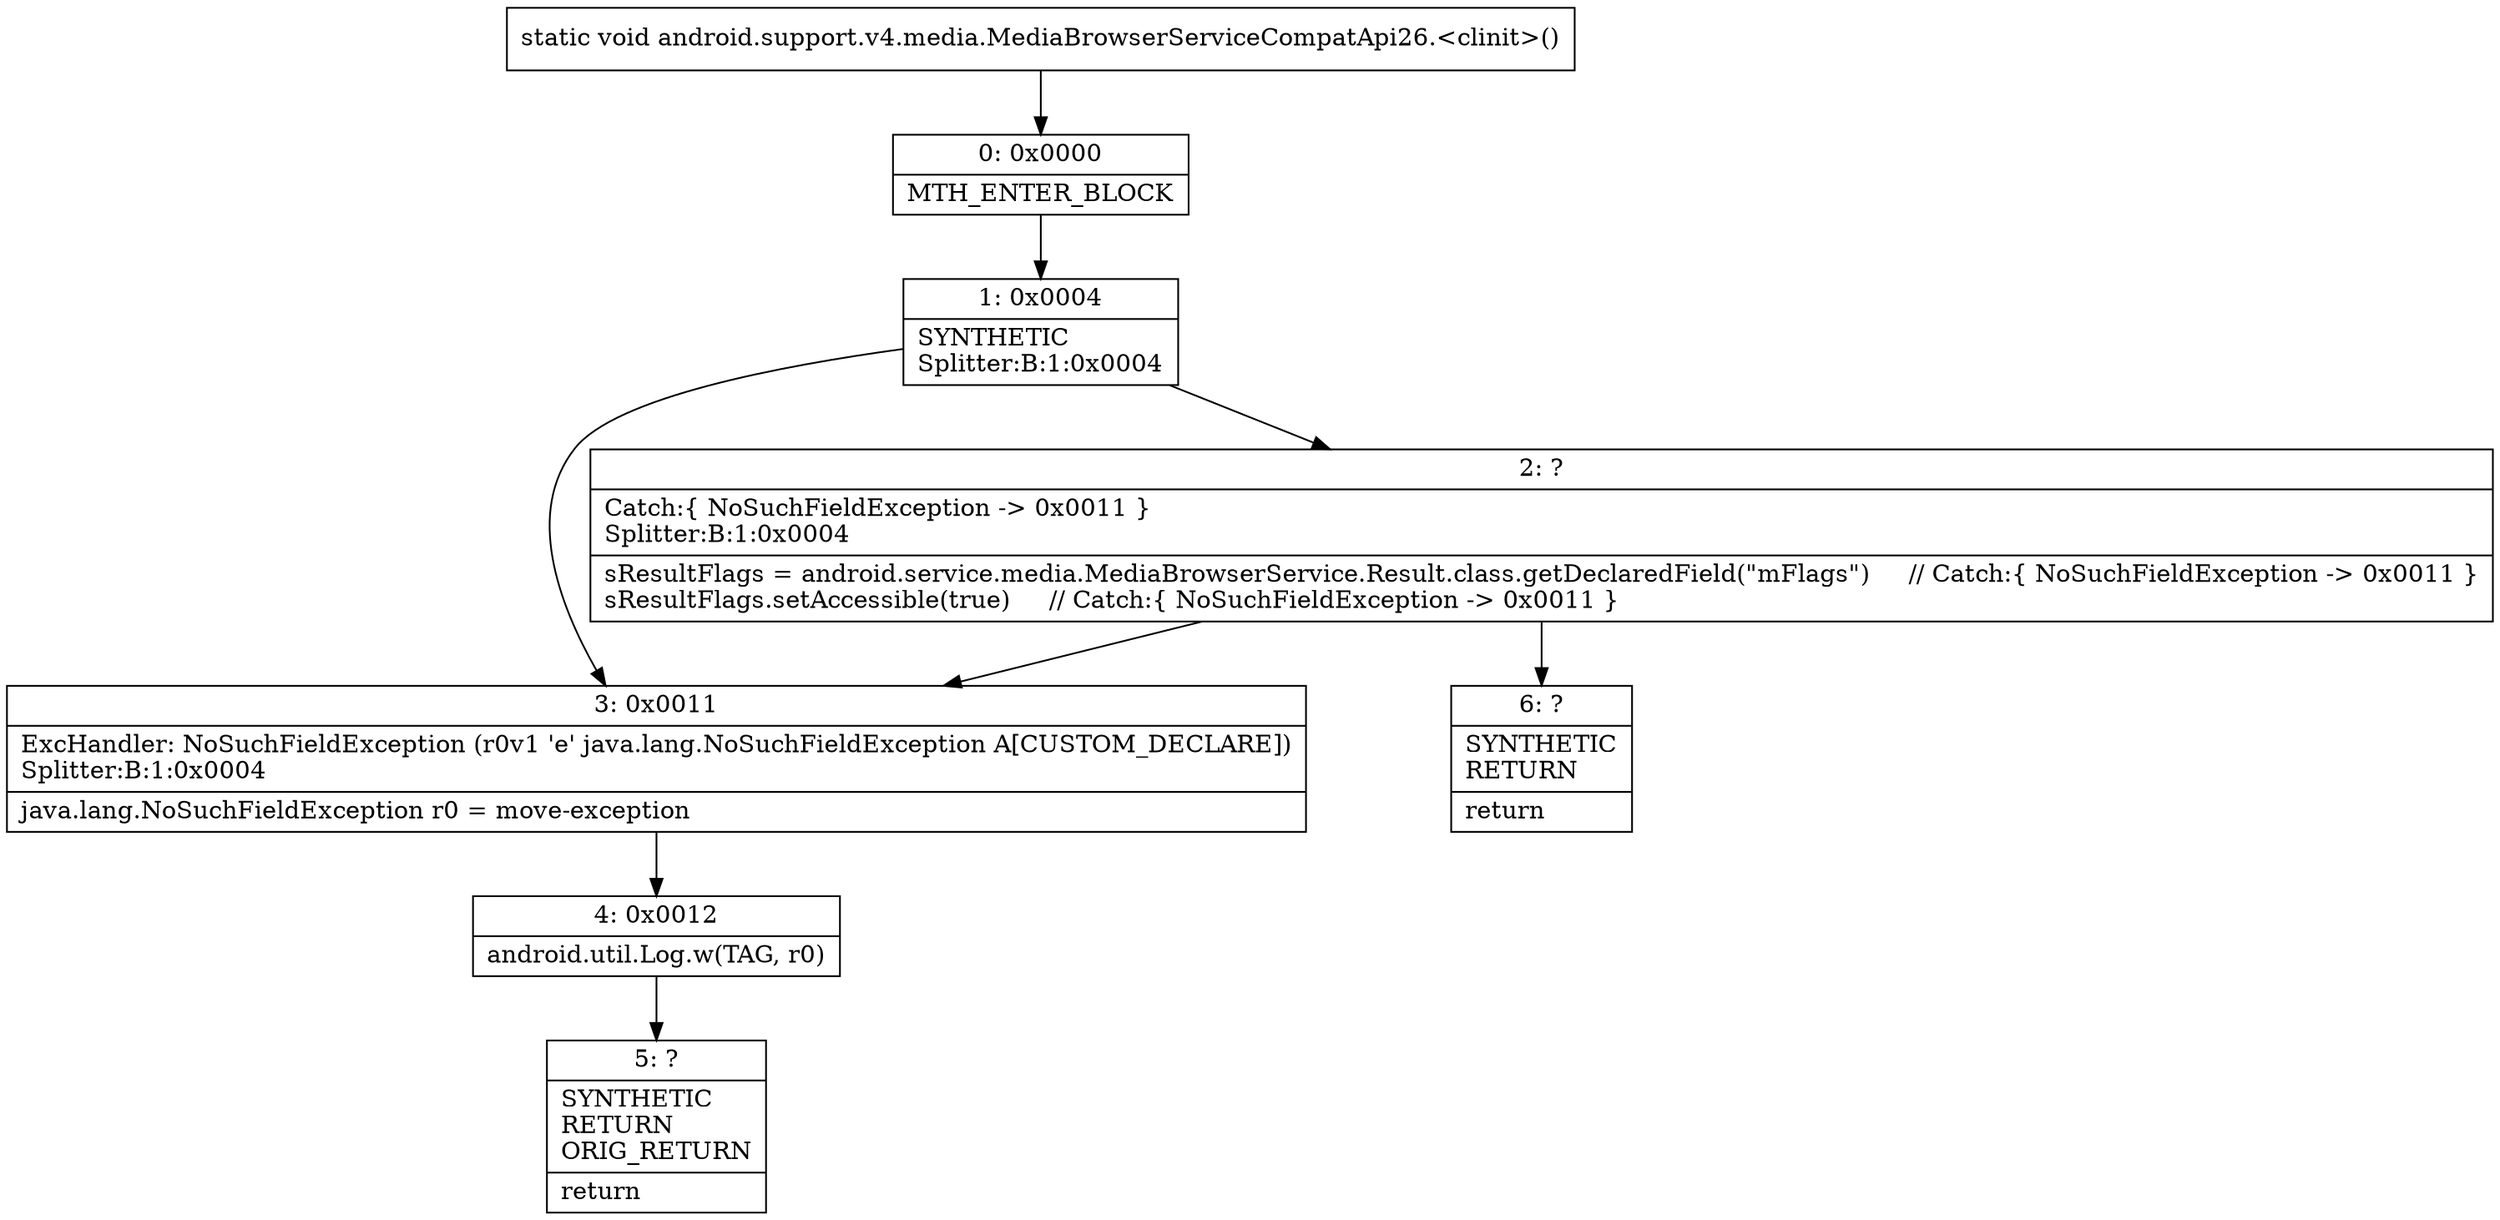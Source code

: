 digraph "CFG forandroid.support.v4.media.MediaBrowserServiceCompatApi26.\<clinit\>()V" {
Node_0 [shape=record,label="{0\:\ 0x0000|MTH_ENTER_BLOCK\l}"];
Node_1 [shape=record,label="{1\:\ 0x0004|SYNTHETIC\lSplitter:B:1:0x0004\l}"];
Node_2 [shape=record,label="{2\:\ ?|Catch:\{ NoSuchFieldException \-\> 0x0011 \}\lSplitter:B:1:0x0004\l|sResultFlags = android.service.media.MediaBrowserService.Result.class.getDeclaredField(\"mFlags\")     \/\/ Catch:\{ NoSuchFieldException \-\> 0x0011 \}\lsResultFlags.setAccessible(true)     \/\/ Catch:\{ NoSuchFieldException \-\> 0x0011 \}\l}"];
Node_3 [shape=record,label="{3\:\ 0x0011|ExcHandler: NoSuchFieldException (r0v1 'e' java.lang.NoSuchFieldException A[CUSTOM_DECLARE])\lSplitter:B:1:0x0004\l|java.lang.NoSuchFieldException r0 = move\-exception\l}"];
Node_4 [shape=record,label="{4\:\ 0x0012|android.util.Log.w(TAG, r0)\l}"];
Node_5 [shape=record,label="{5\:\ ?|SYNTHETIC\lRETURN\lORIG_RETURN\l|return\l}"];
Node_6 [shape=record,label="{6\:\ ?|SYNTHETIC\lRETURN\l|return\l}"];
MethodNode[shape=record,label="{static void android.support.v4.media.MediaBrowserServiceCompatApi26.\<clinit\>() }"];
MethodNode -> Node_0;
Node_0 -> Node_1;
Node_1 -> Node_2;
Node_1 -> Node_3;
Node_2 -> Node_3;
Node_2 -> Node_6;
Node_3 -> Node_4;
Node_4 -> Node_5;
}

